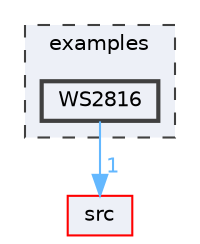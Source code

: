 digraph "/home/runner/work/FastLED/FastLED/examples/WS2816"
{
 // LATEX_PDF_SIZE
  bgcolor="transparent";
  edge [fontname=Helvetica,fontsize=10,labelfontname=Helvetica,labelfontsize=10];
  node [fontname=Helvetica,fontsize=10,shape=box,height=0.2,width=0.4];
  compound=true
  subgraph clusterdir_d28a4824dc47e487b107a5db32ef43c4 {
    graph [ bgcolor="#edf0f7", pencolor="grey25", label="examples", fontname=Helvetica,fontsize=10 style="filled,dashed", URL="dir_d28a4824dc47e487b107a5db32ef43c4.html",tooltip=""]
  dir_cb4a10e64a7e9eee0f3b58f5f8b62c83 [label="WS2816", fillcolor="#edf0f7", color="grey25", style="filled,bold", URL="dir_cb4a10e64a7e9eee0f3b58f5f8b62c83.html",tooltip=""];
  }
  dir_68267d1309a1af8e8297ef4c3efbcdba [label="src", fillcolor="#edf0f7", color="red", style="filled", URL="dir_68267d1309a1af8e8297ef4c3efbcdba.html",tooltip=""];
  dir_cb4a10e64a7e9eee0f3b58f5f8b62c83->dir_68267d1309a1af8e8297ef4c3efbcdba [headlabel="1", labeldistance=1.5 headhref="dir_000084_000073.html" href="dir_000084_000073.html" color="steelblue1" fontcolor="steelblue1"];
}
